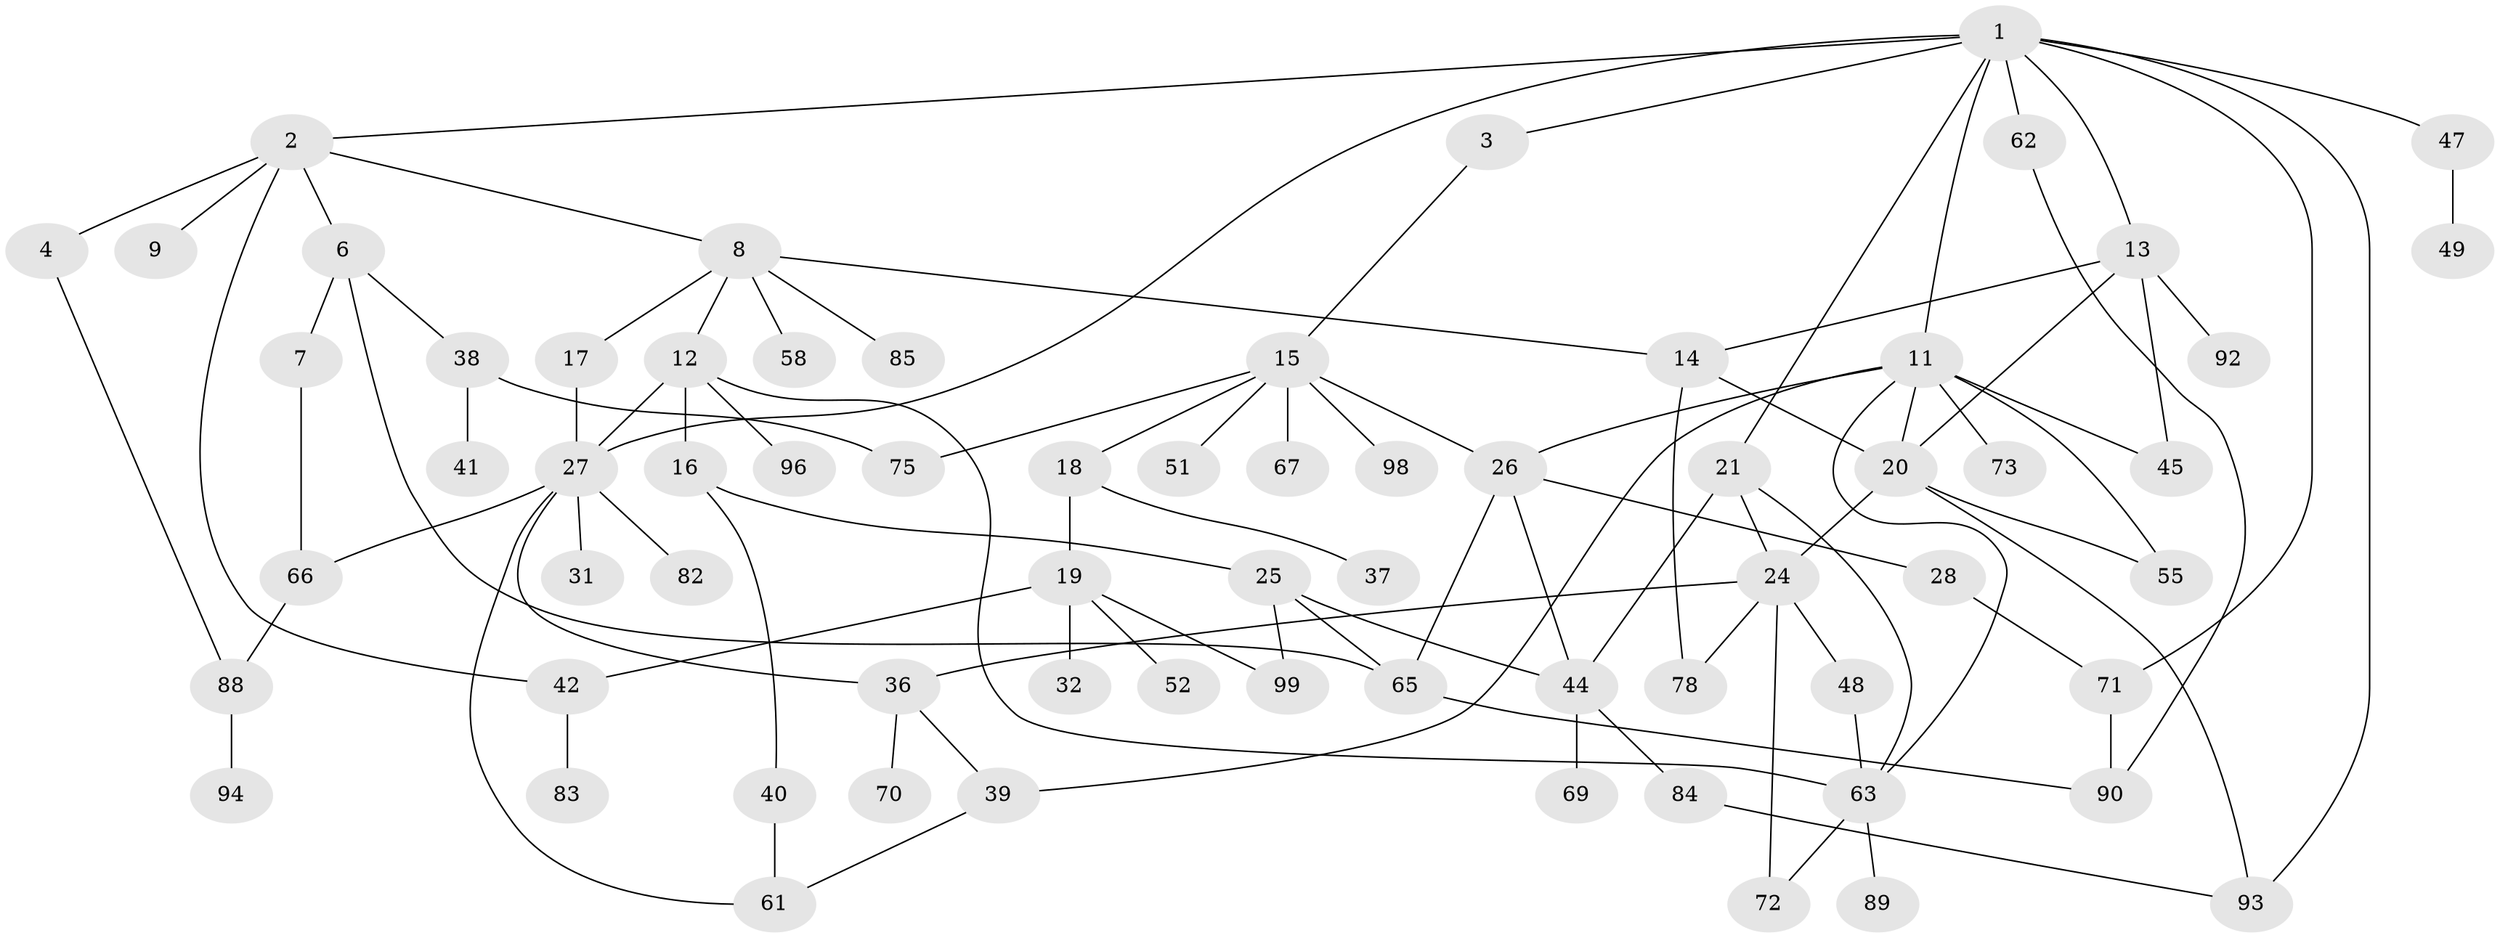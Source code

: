 // original degree distribution, {10: 0.01, 7: 0.02, 2: 0.28, 1: 0.29, 4: 0.08, 3: 0.21, 5: 0.08, 6: 0.02, 8: 0.01}
// Generated by graph-tools (version 1.1) at 2025/41/03/06/25 10:41:30]
// undirected, 68 vertices, 99 edges
graph export_dot {
graph [start="1"]
  node [color=gray90,style=filled];
  1 [super="+22"];
  2 [super="+5"];
  3;
  4;
  6 [super="+30"];
  7 [super="+10"];
  8 [super="+29"];
  9;
  11 [super="+33"];
  12 [super="+95"];
  13 [super="+23"];
  14;
  15 [super="+43"];
  16;
  17 [super="+60"];
  18 [super="+79"];
  19 [super="+54"];
  20 [super="+100"];
  21;
  24 [super="+53"];
  25 [super="+59"];
  26 [super="+97"];
  27 [super="+34"];
  28;
  31 [super="+35"];
  32 [super="+50"];
  36;
  37;
  38 [super="+64"];
  39 [super="+68"];
  40;
  41;
  42 [super="+74"];
  44 [super="+57"];
  45 [super="+46"];
  47;
  48 [super="+56"];
  49;
  51;
  52;
  55 [super="+76"];
  58;
  61;
  62;
  63 [super="+81"];
  65 [super="+80"];
  66 [super="+77"];
  67;
  69;
  70;
  71 [super="+86"];
  72;
  73;
  75 [super="+87"];
  78;
  82;
  83;
  84;
  85;
  88;
  89;
  90 [super="+91"];
  92;
  93;
  94;
  96;
  98;
  99;
  1 -- 2;
  1 -- 3;
  1 -- 11;
  1 -- 13;
  1 -- 21;
  1 -- 27;
  1 -- 62;
  1 -- 71;
  1 -- 93;
  1 -- 47;
  2 -- 4;
  2 -- 6;
  2 -- 8;
  2 -- 9;
  2 -- 42;
  3 -- 15;
  4 -- 88;
  6 -- 7;
  6 -- 65;
  6 -- 38;
  7 -- 66;
  8 -- 12;
  8 -- 17;
  8 -- 85;
  8 -- 58;
  8 -- 14;
  11 -- 63;
  11 -- 26;
  11 -- 45;
  11 -- 73;
  11 -- 20;
  11 -- 39;
  11 -- 55;
  12 -- 16;
  12 -- 63;
  12 -- 27;
  12 -- 96;
  13 -- 14;
  13 -- 45 [weight=2];
  13 -- 20;
  13 -- 92;
  14 -- 20;
  14 -- 78;
  15 -- 18;
  15 -- 26;
  15 -- 98;
  15 -- 51;
  15 -- 67;
  15 -- 75;
  16 -- 25;
  16 -- 40;
  17 -- 27;
  18 -- 19;
  18 -- 37;
  19 -- 32;
  19 -- 42;
  19 -- 52;
  19 -- 99;
  20 -- 55;
  20 -- 93;
  20 -- 24;
  21 -- 24;
  21 -- 44;
  21 -- 63;
  24 -- 48;
  24 -- 72;
  24 -- 78;
  24 -- 36;
  25 -- 44;
  25 -- 65;
  25 -- 99;
  26 -- 28;
  26 -- 65;
  26 -- 44;
  27 -- 31;
  27 -- 36;
  27 -- 61;
  27 -- 66;
  27 -- 82;
  28 -- 71;
  36 -- 39;
  36 -- 70;
  38 -- 41;
  38 -- 75;
  39 -- 61;
  40 -- 61;
  42 -- 83;
  44 -- 69;
  44 -- 84;
  47 -- 49;
  48 -- 63;
  62 -- 90;
  63 -- 89;
  63 -- 72;
  65 -- 90;
  66 -- 88;
  71 -- 90;
  84 -- 93;
  88 -- 94;
}
